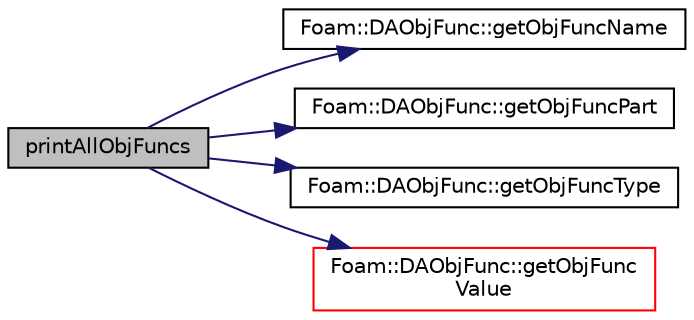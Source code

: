 digraph "printAllObjFuncs"
{
  bgcolor="transparent";
  edge [fontname="Helvetica",fontsize="10",labelfontname="Helvetica",labelfontsize="10"];
  node [fontname="Helvetica",fontsize="10",shape=record];
  rankdir="LR";
  Node209 [label="printAllObjFuncs",height=0.2,width=0.4,color="black", fillcolor="grey75", style="filled", fontcolor="black"];
  Node209 -> Node210 [color="midnightblue",fontsize="10",style="solid",fontname="Helvetica"];
  Node210 [label="Foam::DAObjFunc::getObjFuncName",height=0.2,width=0.4,color="black",URL="$classFoam_1_1DAObjFunc.html#a7fe3c574e1ac6356181b5d4fad9ec1c4",tooltip="return the name of objective function "];
  Node209 -> Node211 [color="midnightblue",fontsize="10",style="solid",fontname="Helvetica"];
  Node211 [label="Foam::DAObjFunc::getObjFuncPart",height=0.2,width=0.4,color="black",URL="$classFoam_1_1DAObjFunc.html#a2ebb6f77a6aba6682454a7adfd688840",tooltip="return the part of objective function "];
  Node209 -> Node212 [color="midnightblue",fontsize="10",style="solid",fontname="Helvetica"];
  Node212 [label="Foam::DAObjFunc::getObjFuncType",height=0.2,width=0.4,color="black",URL="$classFoam_1_1DAObjFunc.html#adc5f58b11bef567bdf2a11aef9862bed",tooltip="return the part of objective function "];
  Node209 -> Node213 [color="midnightblue",fontsize="10",style="solid",fontname="Helvetica"];
  Node213 [label="Foam::DAObjFunc::getObjFunc\lValue",height=0.2,width=0.4,color="red",URL="$classFoam_1_1DAObjFunc.html#a8e844075cdac7c480f1667a1781a38ad",tooltip="calcluate the value of objective function "];
}
